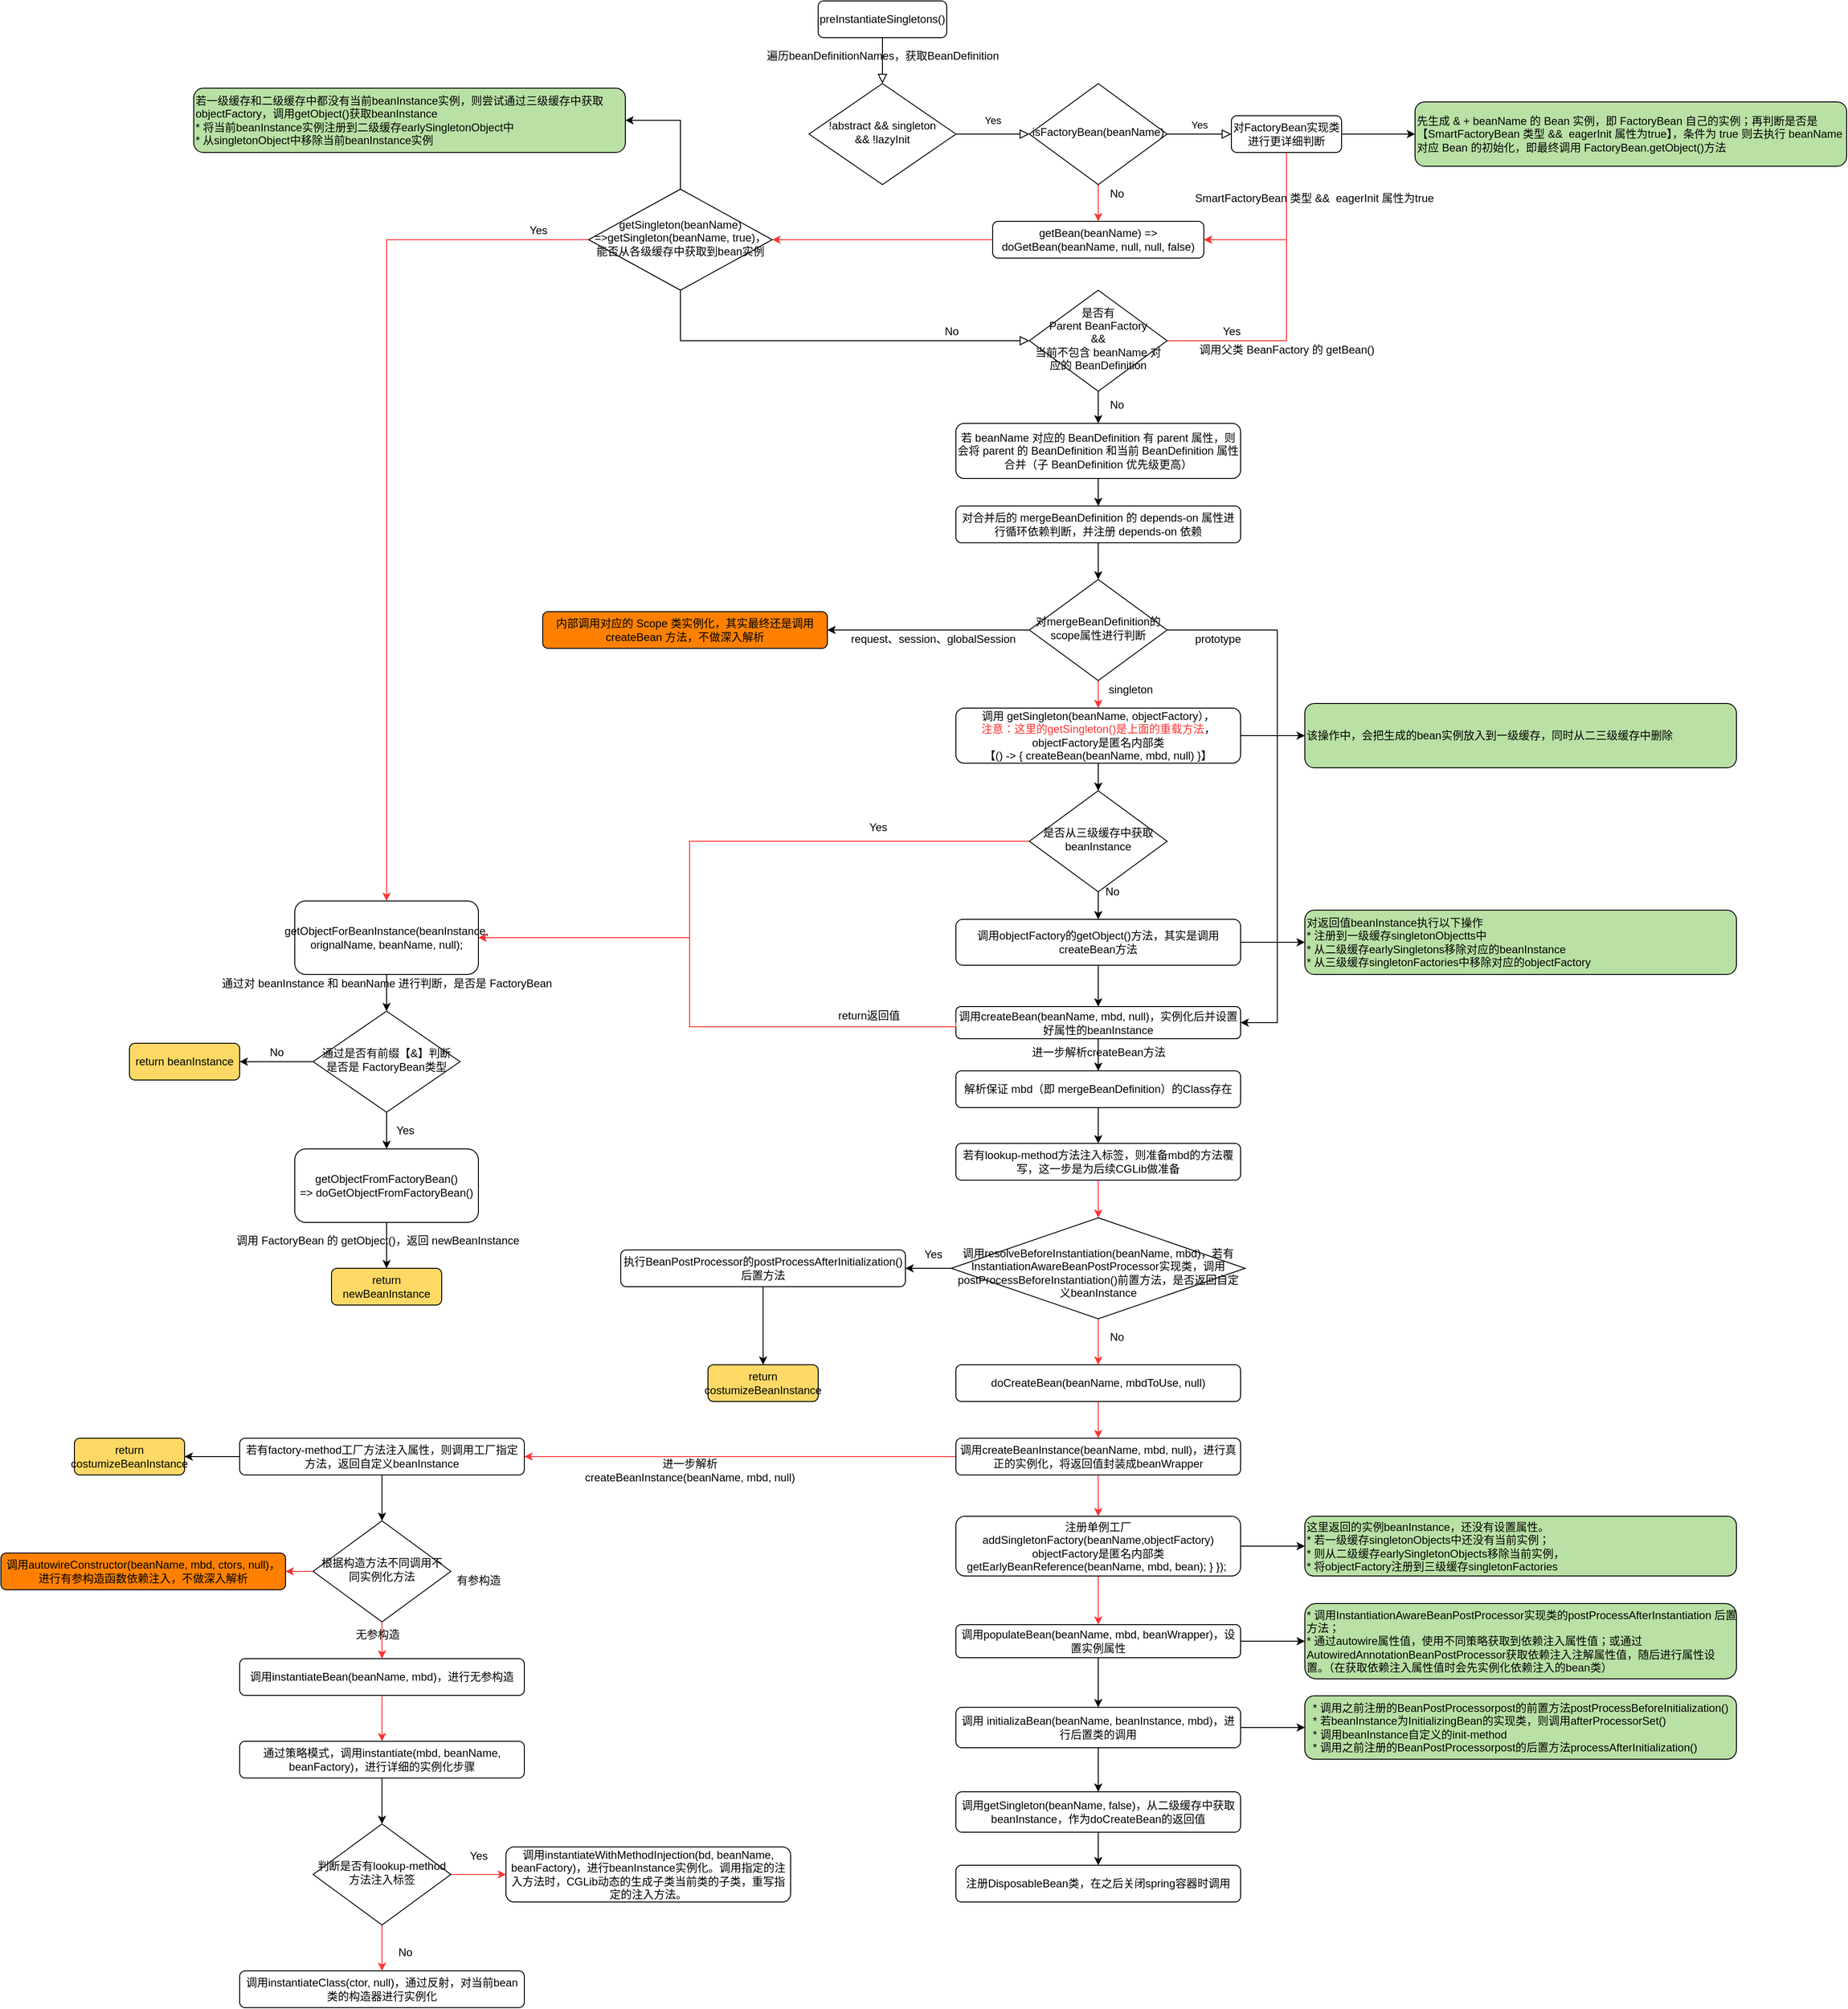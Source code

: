 <mxfile version="13.9.9" type="device"><diagram id="C5RBs43oDa-KdzZeNtuy" name="Page-1"><mxGraphModel dx="1865" dy="607" grid="1" gridSize="10" guides="1" tooltips="1" connect="1" arrows="1" fold="1" page="1" pageScale="1" pageWidth="827" pageHeight="1169" math="0" shadow="0"><root><mxCell id="WIyWlLk6GJQsqaUBKTNV-0"/><mxCell id="WIyWlLk6GJQsqaUBKTNV-1" parent="WIyWlLk6GJQsqaUBKTNV-0"/><mxCell id="WIyWlLk6GJQsqaUBKTNV-2" value="" style="rounded=0;html=1;jettySize=auto;orthogonalLoop=1;fontSize=11;endArrow=block;endFill=0;endSize=8;strokeWidth=1;shadow=0;labelBackgroundColor=none;edgeStyle=orthogonalEdgeStyle;" parent="WIyWlLk6GJQsqaUBKTNV-1" source="WIyWlLk6GJQsqaUBKTNV-3" target="WIyWlLk6GJQsqaUBKTNV-6" edge="1"><mxGeometry relative="1" as="geometry"/></mxCell><mxCell id="WIyWlLk6GJQsqaUBKTNV-3" value="preInstantiateSingletons()" style="rounded=1;whiteSpace=wrap;html=1;fontSize=12;glass=0;strokeWidth=1;shadow=0;" parent="WIyWlLk6GJQsqaUBKTNV-1" vertex="1"><mxGeometry x="140" width="140" height="40" as="geometry"/></mxCell><mxCell id="WIyWlLk6GJQsqaUBKTNV-4" value="Yes" style="rounded=0;html=1;jettySize=auto;orthogonalLoop=1;fontSize=11;endArrow=block;endFill=0;endSize=8;strokeWidth=1;shadow=0;labelBackgroundColor=none;edgeStyle=orthogonalEdgeStyle;" parent="WIyWlLk6GJQsqaUBKTNV-1" source="WIyWlLk6GJQsqaUBKTNV-6" target="WIyWlLk6GJQsqaUBKTNV-10" edge="1"><mxGeometry y="15" relative="1" as="geometry"><mxPoint as="offset"/></mxGeometry></mxCell><mxCell id="WIyWlLk6GJQsqaUBKTNV-6" value="!abstract &amp;amp;&amp;amp; singleton&lt;br&gt;&amp;amp;&amp;amp; !lazyInit" style="rhombus;whiteSpace=wrap;html=1;shadow=0;fontFamily=Helvetica;fontSize=12;align=center;strokeWidth=1;spacing=6;spacingTop=-4;" parent="WIyWlLk6GJQsqaUBKTNV-1" vertex="1"><mxGeometry x="130" y="90" width="160" height="110" as="geometry"/></mxCell><mxCell id="WIyWlLk6GJQsqaUBKTNV-9" value="Yes" style="edgeStyle=orthogonalEdgeStyle;rounded=0;html=1;jettySize=auto;orthogonalLoop=1;fontSize=11;endArrow=block;endFill=0;endSize=8;strokeWidth=1;shadow=0;labelBackgroundColor=none;" parent="WIyWlLk6GJQsqaUBKTNV-1" source="WIyWlLk6GJQsqaUBKTNV-10" target="WIyWlLk6GJQsqaUBKTNV-12" edge="1"><mxGeometry y="10" relative="1" as="geometry"><mxPoint as="offset"/></mxGeometry></mxCell><mxCell id="jfPiOfz92hrf_LwkTYiK-21" style="edgeStyle=orthogonalEdgeStyle;rounded=0;orthogonalLoop=1;jettySize=auto;html=1;entryX=0.5;entryY=0;entryDx=0;entryDy=0;strokeColor=#FF3333;" parent="WIyWlLk6GJQsqaUBKTNV-1" source="WIyWlLk6GJQsqaUBKTNV-10" target="WIyWlLk6GJQsqaUBKTNV-11" edge="1"><mxGeometry relative="1" as="geometry"/></mxCell><mxCell id="WIyWlLk6GJQsqaUBKTNV-10" value="isFactoryBean(beanName)" style="rhombus;whiteSpace=wrap;html=1;shadow=0;fontFamily=Helvetica;fontSize=12;align=center;strokeWidth=1;spacing=6;spacingTop=-4;" parent="WIyWlLk6GJQsqaUBKTNV-1" vertex="1"><mxGeometry x="370" y="90" width="150" height="110" as="geometry"/></mxCell><mxCell id="jfPiOfz92hrf_LwkTYiK-22" value="" style="edgeStyle=orthogonalEdgeStyle;rounded=0;orthogonalLoop=1;jettySize=auto;html=1;strokeColor=#FF3333;" parent="WIyWlLk6GJQsqaUBKTNV-1" source="WIyWlLk6GJQsqaUBKTNV-11" target="mFK9L2F3GnflxTeVyim2-13" edge="1"><mxGeometry relative="1" as="geometry"/></mxCell><mxCell id="WIyWlLk6GJQsqaUBKTNV-11" value="getBean(beanName) =&amp;gt; doGetBean(beanName, null, null, false)" style="rounded=1;whiteSpace=wrap;html=1;fontSize=12;glass=0;strokeWidth=1;shadow=0;" parent="WIyWlLk6GJQsqaUBKTNV-1" vertex="1"><mxGeometry x="330" y="240" width="230" height="40" as="geometry"/></mxCell><mxCell id="jfPiOfz92hrf_LwkTYiK-24" value="" style="edgeStyle=orthogonalEdgeStyle;rounded=0;orthogonalLoop=1;jettySize=auto;html=1;strokeColor=#FF3333;" parent="WIyWlLk6GJQsqaUBKTNV-1" source="WIyWlLk6GJQsqaUBKTNV-12" edge="1"><mxGeometry relative="1" as="geometry"><mxPoint x="560" y="260" as="targetPoint"/><Array as="points"><mxPoint x="650" y="260"/><mxPoint x="560" y="260"/></Array></mxGeometry></mxCell><mxCell id="VTXe9L59d1BTmqEDSqcV-1" style="edgeStyle=orthogonalEdgeStyle;rounded=0;orthogonalLoop=1;jettySize=auto;html=1;entryX=0;entryY=0.5;entryDx=0;entryDy=0;" edge="1" parent="WIyWlLk6GJQsqaUBKTNV-1" source="WIyWlLk6GJQsqaUBKTNV-12" target="VTXe9L59d1BTmqEDSqcV-0"><mxGeometry relative="1" as="geometry"/></mxCell><mxCell id="WIyWlLk6GJQsqaUBKTNV-12" value="对FactoryBean实现类&lt;br&gt;进行更详细判断" style="rounded=1;whiteSpace=wrap;html=1;fontSize=12;glass=0;strokeWidth=1;shadow=0;" parent="WIyWlLk6GJQsqaUBKTNV-1" vertex="1"><mxGeometry x="590" y="125" width="120" height="40" as="geometry"/></mxCell><mxCell id="mFK9L2F3GnflxTeVyim2-3" value="遍历beanDefinitionNames，获取BeanDefinition&lt;br&gt;" style="text;html=1;align=center;verticalAlign=middle;resizable=0;points=[];autosize=1;" parent="WIyWlLk6GJQsqaUBKTNV-1" vertex="1"><mxGeometry x="75" y="50" width="270" height="20" as="geometry"/></mxCell><mxCell id="mFK9L2F3GnflxTeVyim2-8" value="No" style="text;html=1;align=center;verticalAlign=middle;resizable=0;points=[];autosize=1;" parent="WIyWlLk6GJQsqaUBKTNV-1" vertex="1"><mxGeometry x="450" y="200" width="30" height="20" as="geometry"/></mxCell><mxCell id="jfPiOfz92hrf_LwkTYiK-27" value="" style="edgeStyle=orthogonalEdgeStyle;rounded=0;orthogonalLoop=1;jettySize=auto;html=1;strokeColor=#FF3333;entryX=0.5;entryY=0;entryDx=0;entryDy=0;exitX=0;exitY=0.5;exitDx=0;exitDy=0;" parent="WIyWlLk6GJQsqaUBKTNV-1" source="mFK9L2F3GnflxTeVyim2-13" target="mFK9L2F3GnflxTeVyim2-19" edge="1"><mxGeometry relative="1" as="geometry"><mxPoint x="-205" y="850" as="targetPoint"/><mxPoint x="-125" y="850" as="sourcePoint"/><Array as="points"><mxPoint x="-330" y="260"/><mxPoint x="-330" y="825"/></Array></mxGeometry></mxCell><mxCell id="2aXdCmtTUi6oKkI5sG7K-33" style="edgeStyle=orthogonalEdgeStyle;rounded=0;orthogonalLoop=1;jettySize=auto;html=1;strokeColor=#000000;entryX=1;entryY=0.5;entryDx=0;entryDy=0;exitX=0.5;exitY=0;exitDx=0;exitDy=0;" parent="WIyWlLk6GJQsqaUBKTNV-1" source="mFK9L2F3GnflxTeVyim2-13" target="2aXdCmtTUi6oKkI5sG7K-34" edge="1"><mxGeometry relative="1" as="geometry"><mxPoint x="15" y="150" as="targetPoint"/><Array as="points"><mxPoint x="-10" y="130"/></Array></mxGeometry></mxCell><mxCell id="mFK9L2F3GnflxTeVyim2-13" value="getSingleton(beanName) =&amp;gt;getSingleton(beanName, true)，能否从各级缓存中获取到bean实例" style="rhombus;whiteSpace=wrap;html=1;shadow=0;fontFamily=Helvetica;fontSize=12;align=center;strokeWidth=1;spacing=6;spacingTop=-4;" parent="WIyWlLk6GJQsqaUBKTNV-1" vertex="1"><mxGeometry x="-110" y="205" width="200" height="110" as="geometry"/></mxCell><mxCell id="dgbwEk3jdS3IplInjvGd-3" style="edgeStyle=orthogonalEdgeStyle;rounded=0;orthogonalLoop=1;jettySize=auto;html=1;" parent="WIyWlLk6GJQsqaUBKTNV-1" source="mFK9L2F3GnflxTeVyim2-18" target="mFK9L2F3GnflxTeVyim2-28" edge="1"><mxGeometry relative="1" as="geometry"/></mxCell><mxCell id="dgbwEk3jdS3IplInjvGd-7" style="edgeStyle=orthogonalEdgeStyle;rounded=0;orthogonalLoop=1;jettySize=auto;html=1;entryX=1;entryY=0.5;entryDx=0;entryDy=0;" parent="WIyWlLk6GJQsqaUBKTNV-1" source="mFK9L2F3GnflxTeVyim2-18" target="mFK9L2F3GnflxTeVyim2-23" edge="1"><mxGeometry relative="1" as="geometry"/></mxCell><mxCell id="mFK9L2F3GnflxTeVyim2-18" value="通过是否有前缀【&amp;amp;】判断是否是 FactoryBean类型" style="rhombus;whiteSpace=wrap;html=1;shadow=0;fontFamily=Helvetica;fontSize=12;align=center;strokeWidth=1;spacing=6;spacingTop=-4;" parent="WIyWlLk6GJQsqaUBKTNV-1" vertex="1"><mxGeometry x="-410" y="1100" width="160" height="110" as="geometry"/></mxCell><mxCell id="jfPiOfz92hrf_LwkTYiK-29" value="" style="edgeStyle=orthogonalEdgeStyle;rounded=0;orthogonalLoop=1;jettySize=auto;html=1;strokeColor=#000000;" parent="WIyWlLk6GJQsqaUBKTNV-1" source="mFK9L2F3GnflxTeVyim2-19" target="mFK9L2F3GnflxTeVyim2-18" edge="1"><mxGeometry relative="1" as="geometry"/></mxCell><mxCell id="mFK9L2F3GnflxTeVyim2-19" value="getObjectForBeanInstance(beanInstance, orignalName, beanName, null);" style="rounded=1;whiteSpace=wrap;html=1;fontSize=12;glass=0;strokeWidth=1;shadow=0;" parent="WIyWlLk6GJQsqaUBKTNV-1" vertex="1"><mxGeometry x="-430" y="980" width="200" height="80" as="geometry"/></mxCell><mxCell id="mFK9L2F3GnflxTeVyim2-23" value="return beanInstance&lt;br&gt;" style="rounded=1;whiteSpace=wrap;html=1;fontSize=12;glass=0;strokeWidth=1;shadow=0;fillColor=#FFD966;" parent="WIyWlLk6GJQsqaUBKTNV-1" vertex="1"><mxGeometry x="-610" y="1135" width="120" height="40" as="geometry"/></mxCell><mxCell id="mFK9L2F3GnflxTeVyim2-25" value="No&lt;br&gt;" style="text;html=1;align=center;verticalAlign=middle;resizable=0;points=[];autosize=1;" parent="WIyWlLk6GJQsqaUBKTNV-1" vertex="1"><mxGeometry x="-465" y="1135" width="30" height="20" as="geometry"/></mxCell><mxCell id="mFK9L2F3GnflxTeVyim2-27" value="Yes&lt;br&gt;" style="text;html=1;align=center;verticalAlign=middle;resizable=0;points=[];autosize=1;" parent="WIyWlLk6GJQsqaUBKTNV-1" vertex="1"><mxGeometry x="-325" y="1220" width="30" height="20" as="geometry"/></mxCell><mxCell id="dgbwEk3jdS3IplInjvGd-5" style="edgeStyle=orthogonalEdgeStyle;rounded=0;orthogonalLoop=1;jettySize=auto;html=1;entryX=0.5;entryY=0;entryDx=0;entryDy=0;" parent="WIyWlLk6GJQsqaUBKTNV-1" source="mFK9L2F3GnflxTeVyim2-28" target="mFK9L2F3GnflxTeVyim2-30" edge="1"><mxGeometry relative="1" as="geometry"/></mxCell><mxCell id="mFK9L2F3GnflxTeVyim2-28" value="getObjectFromFactoryBean() =&amp;gt;&amp;nbsp;doGetObjectFromFactoryBean()" style="rounded=1;whiteSpace=wrap;html=1;fontSize=12;glass=0;strokeWidth=1;shadow=0;" parent="WIyWlLk6GJQsqaUBKTNV-1" vertex="1"><mxGeometry x="-430" y="1250" width="200" height="80" as="geometry"/></mxCell><mxCell id="mFK9L2F3GnflxTeVyim2-32" value="调用 FactoryBean 的 getObject()，返回 newBeanInstance" style="text;html=1;align=center;verticalAlign=middle;resizable=0;points=[];autosize=1;" parent="WIyWlLk6GJQsqaUBKTNV-1" vertex="1"><mxGeometry x="-500" y="1340" width="320" height="20" as="geometry"/></mxCell><mxCell id="mFK9L2F3GnflxTeVyim2-39" value="" style="rounded=0;html=1;jettySize=auto;orthogonalLoop=1;fontSize=11;endArrow=block;endFill=0;endSize=8;strokeWidth=1;shadow=0;labelBackgroundColor=none;edgeStyle=orthogonalEdgeStyle;exitX=0.5;exitY=1;exitDx=0;exitDy=0;entryX=0;entryY=0.5;entryDx=0;entryDy=0;" parent="WIyWlLk6GJQsqaUBKTNV-1" source="mFK9L2F3GnflxTeVyim2-13" target="mFK9L2F3GnflxTeVyim2-41" edge="1"><mxGeometry x="0.059" y="20" relative="1" as="geometry"><mxPoint as="offset"/><mxPoint x="395" y="270" as="sourcePoint"/><mxPoint x="210" y="360" as="targetPoint"/></mxGeometry></mxCell><mxCell id="mFK9L2F3GnflxTeVyim2-40" value="No&lt;br&gt;" style="text;html=1;align=center;verticalAlign=middle;resizable=0;points=[];autosize=1;" parent="WIyWlLk6GJQsqaUBKTNV-1" vertex="1"><mxGeometry x="270" y="350" width="30" height="20" as="geometry"/></mxCell><mxCell id="jfPiOfz92hrf_LwkTYiK-25" value="" style="edgeStyle=orthogonalEdgeStyle;rounded=0;orthogonalLoop=1;jettySize=auto;html=1;strokeColor=#FF3333;" parent="WIyWlLk6GJQsqaUBKTNV-1" source="mFK9L2F3GnflxTeVyim2-41" edge="1"><mxGeometry relative="1" as="geometry"><mxPoint x="560" y="260" as="targetPoint"/><Array as="points"><mxPoint x="650" y="370"/><mxPoint x="650" y="260"/></Array></mxGeometry></mxCell><mxCell id="dgbwEk3jdS3IplInjvGd-9" value="" style="edgeStyle=orthogonalEdgeStyle;rounded=0;orthogonalLoop=1;jettySize=auto;html=1;" parent="WIyWlLk6GJQsqaUBKTNV-1" source="mFK9L2F3GnflxTeVyim2-41" target="mFK9L2F3GnflxTeVyim2-52" edge="1"><mxGeometry relative="1" as="geometry"/></mxCell><mxCell id="mFK9L2F3GnflxTeVyim2-41" value="是否有 &lt;br&gt;Parent BeanFactory&lt;br&gt;&amp;amp;&amp;amp;&lt;br&gt;当前不包含 beanName 对应的 BeanDefinition" style="rhombus;whiteSpace=wrap;html=1;shadow=0;fontFamily=Helvetica;fontSize=12;align=center;strokeWidth=1;spacing=6;spacingTop=-4;" parent="WIyWlLk6GJQsqaUBKTNV-1" vertex="1"><mxGeometry x="370" y="315" width="150" height="110" as="geometry"/></mxCell><mxCell id="mFK9L2F3GnflxTeVyim2-43" value="Yes" style="text;html=1;align=center;verticalAlign=middle;resizable=0;points=[];autosize=1;" parent="WIyWlLk6GJQsqaUBKTNV-1" vertex="1"><mxGeometry x="575" y="350" width="30" height="20" as="geometry"/></mxCell><mxCell id="mFK9L2F3GnflxTeVyim2-44" value="通过对 beanInstance 和 beanName 进行判断，是否是 FactoryBean" style="text;html=1;align=center;verticalAlign=middle;resizable=0;points=[];autosize=1;" parent="WIyWlLk6GJQsqaUBKTNV-1" vertex="1"><mxGeometry x="-515" y="1060" width="370" height="20" as="geometry"/></mxCell><mxCell id="mFK9L2F3GnflxTeVyim2-45" value="调用父类 BeanFactory 的 getBean()" style="text;html=1;align=center;verticalAlign=middle;resizable=0;points=[];autosize=1;" parent="WIyWlLk6GJQsqaUBKTNV-1" vertex="1"><mxGeometry x="545" y="370" width="210" height="20" as="geometry"/></mxCell><mxCell id="mFK9L2F3GnflxTeVyim2-47" value="No" style="text;html=1;align=center;verticalAlign=middle;resizable=0;points=[];autosize=1;" parent="WIyWlLk6GJQsqaUBKTNV-1" vertex="1"><mxGeometry x="450" y="430" width="30" height="20" as="geometry"/></mxCell><mxCell id="jfPiOfz92hrf_LwkTYiK-1" value="" style="edgeStyle=orthogonalEdgeStyle;rounded=0;orthogonalLoop=1;jettySize=auto;html=1;" parent="WIyWlLk6GJQsqaUBKTNV-1" source="mFK9L2F3GnflxTeVyim2-48" target="mFK9L2F3GnflxTeVyim2-50" edge="1"><mxGeometry relative="1" as="geometry"/></mxCell><mxCell id="mFK9L2F3GnflxTeVyim2-48" value="对合并后的 mergeBeanDefinition 的 depends-on 属性进行循环依赖判断，并注册 depends-on 依赖" style="rounded=1;whiteSpace=wrap;html=1;fontSize=12;glass=0;strokeWidth=1;shadow=0;" parent="WIyWlLk6GJQsqaUBKTNV-1" vertex="1"><mxGeometry x="290" y="550" width="310" height="40" as="geometry"/></mxCell><mxCell id="jfPiOfz92hrf_LwkTYiK-2" value="" style="edgeStyle=orthogonalEdgeStyle;rounded=0;orthogonalLoop=1;jettySize=auto;html=1;strokeColor=#FF3333;entryX=0.5;entryY=0;entryDx=0;entryDy=0;" parent="WIyWlLk6GJQsqaUBKTNV-1" source="mFK9L2F3GnflxTeVyim2-50" target="2aXdCmtTUi6oKkI5sG7K-18" edge="1"><mxGeometry relative="1" as="geometry"><mxPoint x="445" y="800" as="targetPoint"/></mxGeometry></mxCell><mxCell id="jfPiOfz92hrf_LwkTYiK-3" value="" style="edgeStyle=orthogonalEdgeStyle;rounded=0;orthogonalLoop=1;jettySize=auto;html=1;" parent="WIyWlLk6GJQsqaUBKTNV-1" source="mFK9L2F3GnflxTeVyim2-50" target="dgbwEk3jdS3IplInjvGd-93" edge="1"><mxGeometry relative="1" as="geometry"><mxPoint x="135" y="685" as="targetPoint"/></mxGeometry></mxCell><mxCell id="jfPiOfz92hrf_LwkTYiK-16" value="" style="edgeStyle=orthogonalEdgeStyle;rounded=0;orthogonalLoop=1;jettySize=auto;html=1;entryX=1;entryY=0.5;entryDx=0;entryDy=0;" parent="WIyWlLk6GJQsqaUBKTNV-1" source="mFK9L2F3GnflxTeVyim2-50" target="mFK9L2F3GnflxTeVyim2-68" edge="1"><mxGeometry relative="1" as="geometry"><mxPoint x="650" y="1010" as="targetPoint"/><Array as="points"><mxPoint x="640" y="685"/><mxPoint x="640" y="1113"/></Array></mxGeometry></mxCell><mxCell id="mFK9L2F3GnflxTeVyim2-50" value="对mergeBeanDefinition的scope属性进行判断" style="rhombus;whiteSpace=wrap;html=1;shadow=0;fontFamily=Helvetica;fontSize=12;align=center;strokeWidth=1;spacing=6;spacingTop=-4;" parent="WIyWlLk6GJQsqaUBKTNV-1" vertex="1"><mxGeometry x="370" y="630" width="150" height="110" as="geometry"/></mxCell><mxCell id="dgbwEk3jdS3IplInjvGd-8" value="" style="edgeStyle=orthogonalEdgeStyle;rounded=0;orthogonalLoop=1;jettySize=auto;html=1;" parent="WIyWlLk6GJQsqaUBKTNV-1" source="mFK9L2F3GnflxTeVyim2-52" target="mFK9L2F3GnflxTeVyim2-48" edge="1"><mxGeometry relative="1" as="geometry"/></mxCell><mxCell id="mFK9L2F3GnflxTeVyim2-52" value="若 beanName 对应的 BeanDefinition 有 parent 属性，则会将 parent 的 BeanDefinition 和当前 BeanDefinition 属性合并（子 BeanDefinition 优先级更高）" style="rounded=1;whiteSpace=wrap;html=1;fontSize=12;glass=0;strokeWidth=1;shadow=0;" parent="WIyWlLk6GJQsqaUBKTNV-1" vertex="1"><mxGeometry x="290" y="460" width="310" height="60" as="geometry"/></mxCell><mxCell id="mFK9L2F3GnflxTeVyim2-58" value="request、session、globalSession" style="text;html=1;align=center;verticalAlign=middle;resizable=0;points=[];autosize=1;" parent="WIyWlLk6GJQsqaUBKTNV-1" vertex="1"><mxGeometry x="170" y="685" width="190" height="20" as="geometry"/></mxCell><mxCell id="mFK9L2F3GnflxTeVyim2-64" value="singleton" style="text;html=1;align=center;verticalAlign=middle;resizable=0;points=[];autosize=1;" parent="WIyWlLk6GJQsqaUBKTNV-1" vertex="1"><mxGeometry x="450" y="740" width="60" height="20" as="geometry"/></mxCell><mxCell id="jfPiOfz92hrf_LwkTYiK-19" value="" style="edgeStyle=orthogonalEdgeStyle;rounded=0;orthogonalLoop=1;jettySize=auto;html=1;strokeColor=#000000;" parent="WIyWlLk6GJQsqaUBKTNV-1" source="mFK9L2F3GnflxTeVyim2-68" target="jfPiOfz92hrf_LwkTYiK-18" edge="1"><mxGeometry relative="1" as="geometry"/></mxCell><mxCell id="mFK9L2F3GnflxTeVyim2-68" value="调用createBean(beanName, mbd, null)，实例化后并设置好属性的beanInstance" style="rounded=1;whiteSpace=wrap;html=1;fontSize=12;glass=0;strokeWidth=1;shadow=0;" parent="WIyWlLk6GJQsqaUBKTNV-1" vertex="1"><mxGeometry x="290" y="1095" width="310" height="35" as="geometry"/></mxCell><mxCell id="jfPiOfz92hrf_LwkTYiK-14" value="Yes&lt;br&gt;" style="text;html=1;align=center;verticalAlign=middle;resizable=0;points=[];autosize=1;" parent="WIyWlLk6GJQsqaUBKTNV-1" vertex="1"><mxGeometry x="190" y="890" width="30" height="20" as="geometry"/></mxCell><mxCell id="jfPiOfz92hrf_LwkTYiK-17" value="prototype" style="text;html=1;align=center;verticalAlign=middle;resizable=0;points=[];autosize=1;" parent="WIyWlLk6GJQsqaUBKTNV-1" vertex="1"><mxGeometry x="540" y="685" width="70" height="20" as="geometry"/></mxCell><mxCell id="dgbwEk3jdS3IplInjvGd-13" value="" style="edgeStyle=orthogonalEdgeStyle;rounded=0;orthogonalLoop=1;jettySize=auto;html=1;strokeColor=#000000;entryX=0.5;entryY=0;entryDx=0;entryDy=0;" parent="WIyWlLk6GJQsqaUBKTNV-1" source="jfPiOfz92hrf_LwkTYiK-18" target="dgbwEk3jdS3IplInjvGd-14" edge="1"><mxGeometry relative="1" as="geometry"><mxPoint x="445.0" y="1275" as="targetPoint"/></mxGeometry></mxCell><mxCell id="jfPiOfz92hrf_LwkTYiK-18" value="解析保证 mbd（即 mergeBeanDefinition）的Class存在" style="rounded=1;whiteSpace=wrap;html=1;fontSize=12;glass=0;strokeWidth=1;shadow=0;" parent="WIyWlLk6GJQsqaUBKTNV-1" vertex="1"><mxGeometry x="290" y="1165" width="310" height="40" as="geometry"/></mxCell><mxCell id="jfPiOfz92hrf_LwkTYiK-28" value="Yes" style="text;html=1;align=center;verticalAlign=middle;resizable=0;points=[];autosize=1;" parent="WIyWlLk6GJQsqaUBKTNV-1" vertex="1"><mxGeometry x="-180" y="240" width="30" height="20" as="geometry"/></mxCell><mxCell id="dgbwEk3jdS3IplInjvGd-18" value="" style="edgeStyle=orthogonalEdgeStyle;rounded=0;orthogonalLoop=1;jettySize=auto;html=1;strokeColor=#FF3333;" parent="WIyWlLk6GJQsqaUBKTNV-1" source="dgbwEk3jdS3IplInjvGd-14" target="dgbwEk3jdS3IplInjvGd-17" edge="1"><mxGeometry relative="1" as="geometry"/></mxCell><mxCell id="dgbwEk3jdS3IplInjvGd-14" value="若有lookup-method方法注入标签，则准备mbd的方法覆写，这一步是为后续CGLib做准备" style="rounded=1;whiteSpace=wrap;html=1;fontSize=12;glass=0;strokeWidth=1;shadow=0;" parent="WIyWlLk6GJQsqaUBKTNV-1" vertex="1"><mxGeometry x="290" y="1244" width="310" height="40" as="geometry"/></mxCell><mxCell id="dgbwEk3jdS3IplInjvGd-25" value="" style="edgeStyle=orthogonalEdgeStyle;rounded=0;orthogonalLoop=1;jettySize=auto;html=1;strokeColor=#FF3333;entryX=0.5;entryY=0;entryDx=0;entryDy=0;" parent="WIyWlLk6GJQsqaUBKTNV-1" source="dgbwEk3jdS3IplInjvGd-17" target="dgbwEk3jdS3IplInjvGd-26" edge="1"><mxGeometry relative="1" as="geometry"><mxPoint x="445" y="1555" as="targetPoint"/><Array as="points"/></mxGeometry></mxCell><mxCell id="dgbwEk3jdS3IplInjvGd-30" value="" style="edgeStyle=orthogonalEdgeStyle;rounded=0;orthogonalLoop=1;jettySize=auto;html=1;strokeColor=#000000;entryX=1;entryY=0.5;entryDx=0;entryDy=0;" parent="WIyWlLk6GJQsqaUBKTNV-1" source="dgbwEk3jdS3IplInjvGd-17" target="dgbwEk3jdS3IplInjvGd-31" edge="1"><mxGeometry relative="1" as="geometry"><mxPoint x="-160" y="1155" as="targetPoint"/></mxGeometry></mxCell><mxCell id="dgbwEk3jdS3IplInjvGd-17" value="&lt;br&gt;调用resolveBeforeInstantiation(beanName, mbd)，若有InstantiationAwareBeanPostProcessor实现类，调用postProcessBeforeInstantiation()前置方法，是否返回自定义beanInstance" style="rhombus;whiteSpace=wrap;html=1;shadow=0;fontFamily=Helvetica;fontSize=12;align=center;strokeWidth=1;spacing=6;spacingTop=-4;" parent="WIyWlLk6GJQsqaUBKTNV-1" vertex="1"><mxGeometry x="285" y="1325" width="320" height="110" as="geometry"/></mxCell><mxCell id="mFK9L2F3GnflxTeVyim2-30" value="return newBeanInstance" style="rounded=1;whiteSpace=wrap;html=1;fontSize=12;glass=0;strokeWidth=1;shadow=0;fillColor=#FFD966;" parent="WIyWlLk6GJQsqaUBKTNV-1" vertex="1"><mxGeometry x="-390" y="1380" width="120" height="40" as="geometry"/></mxCell><mxCell id="dgbwEk3jdS3IplInjvGd-22" value="return costumizeBeanInstance" style="rounded=1;whiteSpace=wrap;html=1;fontSize=12;glass=0;strokeWidth=1;shadow=0;fillColor=#FFD966;" parent="WIyWlLk6GJQsqaUBKTNV-1" vertex="1"><mxGeometry x="20" y="1485" width="120" height="40" as="geometry"/></mxCell><mxCell id="dgbwEk3jdS3IplInjvGd-23" value="Yes" style="text;html=1;align=center;verticalAlign=middle;resizable=0;points=[];autosize=1;" parent="WIyWlLk6GJQsqaUBKTNV-1" vertex="1"><mxGeometry x="250" y="1355" width="30" height="20" as="geometry"/></mxCell><mxCell id="dgbwEk3jdS3IplInjvGd-34" value="" style="edgeStyle=orthogonalEdgeStyle;rounded=0;orthogonalLoop=1;jettySize=auto;html=1;strokeColor=#FF3333;" parent="WIyWlLk6GJQsqaUBKTNV-1" source="dgbwEk3jdS3IplInjvGd-26" target="dgbwEk3jdS3IplInjvGd-33" edge="1"><mxGeometry relative="1" as="geometry"/></mxCell><mxCell id="dgbwEk3jdS3IplInjvGd-36" value="" style="edgeStyle=orthogonalEdgeStyle;rounded=0;orthogonalLoop=1;jettySize=auto;html=1;strokeColor=#FF3333;entryX=1;entryY=0.5;entryDx=0;entryDy=0;exitX=0;exitY=0.5;exitDx=0;exitDy=0;" parent="WIyWlLk6GJQsqaUBKTNV-1" source="mFK9L2F3GnflxTeVyim2-68" target="mFK9L2F3GnflxTeVyim2-19" edge="1"><mxGeometry relative="1" as="geometry"><mxPoint x="280" y="1435" as="sourcePoint"/><mxPoint x="65.059" y="1625" as="targetPoint"/><Array as="points"><mxPoint y="1117"/><mxPoint y="1020"/></Array></mxGeometry></mxCell><mxCell id="dgbwEk3jdS3IplInjvGd-26" value="doCreateBean(beanName, mbdToUse, null)" style="rounded=1;whiteSpace=wrap;html=1;fontSize=12;glass=0;strokeWidth=1;shadow=0;" parent="WIyWlLk6GJQsqaUBKTNV-1" vertex="1"><mxGeometry x="290" y="1485" width="310" height="40" as="geometry"/></mxCell><mxCell id="dgbwEk3jdS3IplInjvGd-27" value="No" style="text;html=1;align=center;verticalAlign=middle;resizable=0;points=[];autosize=1;" parent="WIyWlLk6GJQsqaUBKTNV-1" vertex="1"><mxGeometry x="450" y="1445" width="30" height="20" as="geometry"/></mxCell><mxCell id="dgbwEk3jdS3IplInjvGd-32" value="" style="edgeStyle=orthogonalEdgeStyle;rounded=0;orthogonalLoop=1;jettySize=auto;html=1;strokeColor=#000000;" parent="WIyWlLk6GJQsqaUBKTNV-1" source="dgbwEk3jdS3IplInjvGd-31" target="dgbwEk3jdS3IplInjvGd-22" edge="1"><mxGeometry relative="1" as="geometry"/></mxCell><mxCell id="dgbwEk3jdS3IplInjvGd-31" value="执行BeanPostProcessor的postProcessAfterInitialization()后置方法" style="rounded=1;whiteSpace=wrap;html=1;fontSize=12;glass=0;strokeWidth=1;shadow=0;" parent="WIyWlLk6GJQsqaUBKTNV-1" vertex="1"><mxGeometry x="-75" y="1360" width="310" height="40" as="geometry"/></mxCell><mxCell id="dgbwEk3jdS3IplInjvGd-43" value="" style="edgeStyle=orthogonalEdgeStyle;rounded=0;orthogonalLoop=1;jettySize=auto;html=1;strokeColor=#FF3333;" parent="WIyWlLk6GJQsqaUBKTNV-1" source="dgbwEk3jdS3IplInjvGd-33" target="dgbwEk3jdS3IplInjvGd-42" edge="1"><mxGeometry relative="1" as="geometry"/></mxCell><mxCell id="dgbwEk3jdS3IplInjvGd-79" value="" style="edgeStyle=orthogonalEdgeStyle;rounded=0;orthogonalLoop=1;jettySize=auto;html=1;strokeColor=#FF3333;fillColor=#000000;" parent="WIyWlLk6GJQsqaUBKTNV-1" source="dgbwEk3jdS3IplInjvGd-33" target="dgbwEk3jdS3IplInjvGd-78" edge="1"><mxGeometry relative="1" as="geometry"/></mxCell><mxCell id="dgbwEk3jdS3IplInjvGd-33" value="调用createBeanInstance(beanName, mbd, null)，进行真正的实例化，将返回值封装成beanWrapper" style="rounded=1;whiteSpace=wrap;html=1;fontSize=12;glass=0;strokeWidth=1;shadow=0;" parent="WIyWlLk6GJQsqaUBKTNV-1" vertex="1"><mxGeometry x="290" y="1565" width="310" height="40" as="geometry"/></mxCell><mxCell id="dgbwEk3jdS3IplInjvGd-37" value="进一步解析createBean方法" style="text;html=1;align=center;verticalAlign=middle;resizable=0;points=[];autosize=1;" parent="WIyWlLk6GJQsqaUBKTNV-1" vertex="1"><mxGeometry x="365" y="1135" width="160" height="20" as="geometry"/></mxCell><mxCell id="dgbwEk3jdS3IplInjvGd-38" value="return返回值" style="text;html=1;align=center;verticalAlign=middle;resizable=0;points=[];autosize=1;" parent="WIyWlLk6GJQsqaUBKTNV-1" vertex="1"><mxGeometry x="155" y="1095" width="80" height="20" as="geometry"/></mxCell><mxCell id="dgbwEk3jdS3IplInjvGd-45" value="" style="edgeStyle=orthogonalEdgeStyle;rounded=0;orthogonalLoop=1;jettySize=auto;html=1;strokeColor=#000000;entryX=1;entryY=0.5;entryDx=0;entryDy=0;" parent="WIyWlLk6GJQsqaUBKTNV-1" source="dgbwEk3jdS3IplInjvGd-42" target="dgbwEk3jdS3IplInjvGd-46" edge="1"><mxGeometry relative="1" as="geometry"><mxPoint x="-570" y="1585" as="targetPoint"/></mxGeometry></mxCell><mxCell id="dgbwEk3jdS3IplInjvGd-48" value="" style="edgeStyle=orthogonalEdgeStyle;rounded=0;orthogonalLoop=1;jettySize=auto;html=1;strokeColor=#000000;entryX=0.5;entryY=0;entryDx=0;entryDy=0;" parent="WIyWlLk6GJQsqaUBKTNV-1" source="dgbwEk3jdS3IplInjvGd-42" target="dgbwEk3jdS3IplInjvGd-49" edge="1"><mxGeometry relative="1" as="geometry"><mxPoint x="-335.0" y="1685" as="targetPoint"/></mxGeometry></mxCell><mxCell id="dgbwEk3jdS3IplInjvGd-42" value="若有factory-method工厂方法注入属性，则调用工厂指定方法，返回自定义beanInstance" style="rounded=1;whiteSpace=wrap;html=1;fontSize=12;glass=0;strokeWidth=1;shadow=0;" parent="WIyWlLk6GJQsqaUBKTNV-1" vertex="1"><mxGeometry x="-490" y="1565" width="310" height="40" as="geometry"/></mxCell><mxCell id="dgbwEk3jdS3IplInjvGd-46" value="return costumizeBeanInstance" style="rounded=1;whiteSpace=wrap;html=1;fontSize=12;glass=0;strokeWidth=1;shadow=0;fillColor=#FFD966;" parent="WIyWlLk6GJQsqaUBKTNV-1" vertex="1"><mxGeometry x="-670" y="1565" width="120" height="40" as="geometry"/></mxCell><mxCell id="dgbwEk3jdS3IplInjvGd-51" value="" style="edgeStyle=orthogonalEdgeStyle;rounded=0;orthogonalLoop=1;jettySize=auto;html=1;strokeColor=#FF3333;entryX=1;entryY=0.5;entryDx=0;entryDy=0;" parent="WIyWlLk6GJQsqaUBKTNV-1" source="dgbwEk3jdS3IplInjvGd-49" target="dgbwEk3jdS3IplInjvGd-52" edge="1"><mxGeometry relative="1" as="geometry"><mxPoint x="-437" y="1710" as="targetPoint"/></mxGeometry></mxCell><mxCell id="dgbwEk3jdS3IplInjvGd-55" value="" style="edgeStyle=orthogonalEdgeStyle;rounded=0;orthogonalLoop=1;jettySize=auto;html=1;strokeColor=#FF3333;" parent="WIyWlLk6GJQsqaUBKTNV-1" source="dgbwEk3jdS3IplInjvGd-49" target="dgbwEk3jdS3IplInjvGd-56" edge="1"><mxGeometry relative="1" as="geometry"><mxPoint x="-335.0" y="1870" as="targetPoint"/></mxGeometry></mxCell><mxCell id="dgbwEk3jdS3IplInjvGd-49" value="根据构造方法不同调用不同实例化方法" style="rhombus;whiteSpace=wrap;html=1;shadow=0;fontFamily=Helvetica;fontSize=12;align=center;strokeWidth=1;spacing=6;spacingTop=-4;" parent="WIyWlLk6GJQsqaUBKTNV-1" vertex="1"><mxGeometry x="-410" y="1655" width="150" height="110" as="geometry"/></mxCell><mxCell id="dgbwEk3jdS3IplInjvGd-52" value="调用autowireConstructor(beanName, mbd, ctors, null)，进行有参构造函数依赖注入，不做深入解析" style="rounded=1;whiteSpace=wrap;html=1;fontSize=12;glass=0;strokeWidth=1;shadow=0;fillColor=#FF8000;" parent="WIyWlLk6GJQsqaUBKTNV-1" vertex="1"><mxGeometry x="-750" y="1690" width="310" height="40" as="geometry"/></mxCell><mxCell id="dgbwEk3jdS3IplInjvGd-53" value="有参构造" style="text;html=1;align=center;verticalAlign=middle;resizable=0;points=[];autosize=1;" parent="WIyWlLk6GJQsqaUBKTNV-1" vertex="1"><mxGeometry x="-260" y="1710" width="60" height="20" as="geometry"/></mxCell><mxCell id="dgbwEk3jdS3IplInjvGd-60" value="" style="edgeStyle=orthogonalEdgeStyle;rounded=0;orthogonalLoop=1;jettySize=auto;html=1;strokeColor=#FF3333;" parent="WIyWlLk6GJQsqaUBKTNV-1" source="dgbwEk3jdS3IplInjvGd-56" target="dgbwEk3jdS3IplInjvGd-59" edge="1"><mxGeometry relative="1" as="geometry"/></mxCell><mxCell id="dgbwEk3jdS3IplInjvGd-56" value="调用instantiateBean(beanName, mbd)，进行无参构造" style="rounded=1;whiteSpace=wrap;html=1;fontSize=12;glass=0;strokeWidth=1;shadow=0;" parent="WIyWlLk6GJQsqaUBKTNV-1" vertex="1"><mxGeometry x="-490" y="1805" width="310" height="40" as="geometry"/></mxCell><mxCell id="dgbwEk3jdS3IplInjvGd-57" value="无参构造" style="text;html=1;align=center;verticalAlign=middle;resizable=0;points=[];autosize=1;" parent="WIyWlLk6GJQsqaUBKTNV-1" vertex="1"><mxGeometry x="-370" y="1769" width="60" height="20" as="geometry"/></mxCell><mxCell id="dgbwEk3jdS3IplInjvGd-64" value="" style="edgeStyle=orthogonalEdgeStyle;rounded=0;orthogonalLoop=1;jettySize=auto;html=1;strokeColor=#000000;entryX=0.5;entryY=0;entryDx=0;entryDy=0;fillColor=#000000;" parent="WIyWlLk6GJQsqaUBKTNV-1" source="dgbwEk3jdS3IplInjvGd-59" target="dgbwEk3jdS3IplInjvGd-65" edge="1"><mxGeometry relative="1" as="geometry"><mxPoint x="-335.0" y="2015" as="targetPoint"/></mxGeometry></mxCell><mxCell id="dgbwEk3jdS3IplInjvGd-59" value="通过策略模式，调用instantiate(mbd, beanName, beanFactory)，进行详细的实例化步骤" style="rounded=1;whiteSpace=wrap;html=1;fontSize=12;glass=0;strokeWidth=1;shadow=0;" parent="WIyWlLk6GJQsqaUBKTNV-1" vertex="1"><mxGeometry x="-490" y="1895" width="310" height="40" as="geometry"/></mxCell><mxCell id="dgbwEk3jdS3IplInjvGd-67" value="" style="edgeStyle=orthogonalEdgeStyle;rounded=0;orthogonalLoop=1;jettySize=auto;html=1;strokeColor=#FF3333;" parent="WIyWlLk6GJQsqaUBKTNV-1" source="dgbwEk3jdS3IplInjvGd-65" target="dgbwEk3jdS3IplInjvGd-70" edge="1"><mxGeometry relative="1" as="geometry"><mxPoint x="-490" y="2040" as="targetPoint"/></mxGeometry></mxCell><mxCell id="dgbwEk3jdS3IplInjvGd-72" value="" style="edgeStyle=orthogonalEdgeStyle;rounded=0;orthogonalLoop=1;jettySize=auto;html=1;strokeColor=#FF3333;fillColor=#000000;entryX=0.5;entryY=0;entryDx=0;entryDy=0;" parent="WIyWlLk6GJQsqaUBKTNV-1" source="dgbwEk3jdS3IplInjvGd-65" target="dgbwEk3jdS3IplInjvGd-75" edge="1"><mxGeometry relative="1" as="geometry"><mxPoint x="-335.0" y="2175" as="targetPoint"/></mxGeometry></mxCell><mxCell id="dgbwEk3jdS3IplInjvGd-65" value="判断是否有lookup-method方法注入标签" style="rhombus;whiteSpace=wrap;html=1;shadow=0;fontFamily=Helvetica;fontSize=12;align=center;strokeWidth=1;spacing=6;spacingTop=-4;" parent="WIyWlLk6GJQsqaUBKTNV-1" vertex="1"><mxGeometry x="-410" y="1985" width="150" height="110" as="geometry"/></mxCell><mxCell id="dgbwEk3jdS3IplInjvGd-68" value="Yes" style="text;html=1;align=center;verticalAlign=middle;resizable=0;points=[];autosize=1;" parent="WIyWlLk6GJQsqaUBKTNV-1" vertex="1"><mxGeometry x="-245" y="2010" width="30" height="20" as="geometry"/></mxCell><mxCell id="dgbwEk3jdS3IplInjvGd-70" value="调用instantiateWithMethodInjection(bd, beanName, beanFactory)，进行beanInstance实例化。调用指定的注入方法时，CGLib动态的生成子类当前类的子类，重写指定的注入方法。" style="rounded=1;whiteSpace=wrap;html=1;fontSize=12;glass=0;strokeWidth=1;shadow=0;" parent="WIyWlLk6GJQsqaUBKTNV-1" vertex="1"><mxGeometry x="-200" y="2010" width="310" height="60" as="geometry"/></mxCell><mxCell id="dgbwEk3jdS3IplInjvGd-73" value="No&lt;br&gt;" style="text;html=1;align=center;verticalAlign=middle;resizable=0;points=[];autosize=1;" parent="WIyWlLk6GJQsqaUBKTNV-1" vertex="1"><mxGeometry x="-325" y="2115" width="30" height="20" as="geometry"/></mxCell><mxCell id="dgbwEk3jdS3IplInjvGd-75" value="调用instantiateClass(ctor, null)，通过反射，对当前bean类的构造器进行实例化" style="rounded=1;whiteSpace=wrap;html=1;fontSize=12;glass=0;strokeWidth=1;shadow=0;" parent="WIyWlLk6GJQsqaUBKTNV-1" vertex="1"><mxGeometry x="-490" y="2145" width="310" height="40" as="geometry"/></mxCell><mxCell id="dgbwEk3jdS3IplInjvGd-76" value="进一步解析&lt;br&gt;createBeanInstance(beanName, mbd, null)" style="text;html=1;align=center;verticalAlign=middle;resizable=0;points=[];autosize=1;" parent="WIyWlLk6GJQsqaUBKTNV-1" vertex="1"><mxGeometry x="-120" y="1585" width="240" height="30" as="geometry"/></mxCell><mxCell id="dgbwEk3jdS3IplInjvGd-81" value="" style="edgeStyle=orthogonalEdgeStyle;rounded=0;orthogonalLoop=1;jettySize=auto;html=1;strokeColor=#FF3333;fillColor=#000000;entryX=0.5;entryY=0;entryDx=0;entryDy=0;" parent="WIyWlLk6GJQsqaUBKTNV-1" source="dgbwEk3jdS3IplInjvGd-78" target="dgbwEk3jdS3IplInjvGd-82" edge="1"><mxGeometry relative="1" as="geometry"><mxPoint x="445" y="1825" as="targetPoint"/></mxGeometry></mxCell><mxCell id="2aXdCmtTUi6oKkI5sG7K-5" value="" style="edgeStyle=orthogonalEdgeStyle;rounded=0;orthogonalLoop=1;jettySize=auto;html=1;" parent="WIyWlLk6GJQsqaUBKTNV-1" source="dgbwEk3jdS3IplInjvGd-78" target="2aXdCmtTUi6oKkI5sG7K-4" edge="1"><mxGeometry relative="1" as="geometry"/></mxCell><mxCell id="dgbwEk3jdS3IplInjvGd-78" value="注册单例工厂addSingletonFactory(beanName,objectFactory)&lt;br&gt;objectFactory是匿名内部类&lt;br&gt;getEarlyBeanReference(beanName, mbd, bean); } });&amp;nbsp;" style="rounded=1;whiteSpace=wrap;html=1;fontSize=12;glass=0;strokeWidth=1;shadow=0;" parent="WIyWlLk6GJQsqaUBKTNV-1" vertex="1"><mxGeometry x="290" y="1650" width="310" height="65" as="geometry"/></mxCell><mxCell id="dgbwEk3jdS3IplInjvGd-90" value="" style="edgeStyle=orthogonalEdgeStyle;rounded=0;orthogonalLoop=1;jettySize=auto;html=1;strokeColor=#000000;fillColor=#000000;" parent="WIyWlLk6GJQsqaUBKTNV-1" source="dgbwEk3jdS3IplInjvGd-82" target="dgbwEk3jdS3IplInjvGd-89" edge="1"><mxGeometry relative="1" as="geometry"/></mxCell><mxCell id="2aXdCmtTUi6oKkI5sG7K-14" value="" style="edgeStyle=orthogonalEdgeStyle;rounded=0;orthogonalLoop=1;jettySize=auto;html=1;strokeColor=#000000;" parent="WIyWlLk6GJQsqaUBKTNV-1" source="dgbwEk3jdS3IplInjvGd-82" target="2aXdCmtTUi6oKkI5sG7K-13" edge="1"><mxGeometry relative="1" as="geometry"/></mxCell><mxCell id="dgbwEk3jdS3IplInjvGd-82" value="调用populateBean(beanName, mbd, beanWrapper)，设置实例属性" style="rounded=1;whiteSpace=wrap;html=1;fontSize=12;glass=0;strokeWidth=1;shadow=0;" parent="WIyWlLk6GJQsqaUBKTNV-1" vertex="1"><mxGeometry x="290" y="1768" width="310" height="36" as="geometry"/></mxCell><mxCell id="2aXdCmtTUi6oKkI5sG7K-12" value="" style="edgeStyle=orthogonalEdgeStyle;rounded=0;orthogonalLoop=1;jettySize=auto;html=1;strokeColor=#000000;" parent="WIyWlLk6GJQsqaUBKTNV-1" source="dgbwEk3jdS3IplInjvGd-89" target="2aXdCmtTUi6oKkI5sG7K-11" edge="1"><mxGeometry relative="1" as="geometry"/></mxCell><mxCell id="u-9z8CXMKNVlrXqA14dJ-1" value="" style="edgeStyle=orthogonalEdgeStyle;rounded=0;orthogonalLoop=1;jettySize=auto;html=1;" parent="WIyWlLk6GJQsqaUBKTNV-1" source="dgbwEk3jdS3IplInjvGd-89" target="u-9z8CXMKNVlrXqA14dJ-0" edge="1"><mxGeometry relative="1" as="geometry"/></mxCell><mxCell id="dgbwEk3jdS3IplInjvGd-89" value="调用 initializaBean(beanName, beanInstance, mbd)，进行后置类的调用" style="rounded=1;whiteSpace=wrap;html=1;fontSize=12;glass=0;strokeWidth=1;shadow=0;" parent="WIyWlLk6GJQsqaUBKTNV-1" vertex="1"><mxGeometry x="290" y="1858" width="310" height="44" as="geometry"/></mxCell><mxCell id="dgbwEk3jdS3IplInjvGd-91" value="注册DisposableBean类，在之后关闭spring容器时调用" style="rounded=1;whiteSpace=wrap;html=1;fontSize=12;glass=0;strokeWidth=1;shadow=0;" parent="WIyWlLk6GJQsqaUBKTNV-1" vertex="1"><mxGeometry x="290" y="2030" width="310" height="40" as="geometry"/></mxCell><mxCell id="dgbwEk3jdS3IplInjvGd-93" value="内部调用对应的 Scope 类实例化，其实最终还是调用 createBean 方法，不做深入解析" style="rounded=1;whiteSpace=wrap;html=1;fontSize=12;glass=0;strokeWidth=1;shadow=0;fillColor=#FF8000;" parent="WIyWlLk6GJQsqaUBKTNV-1" vertex="1"><mxGeometry x="-160" y="665" width="310" height="40" as="geometry"/></mxCell><mxCell id="2aXdCmtTUi6oKkI5sG7K-4" value="这里返回的实例beanInstance，还没有设置属性。&lt;br&gt;* 若一级缓存singletonObjects中还没有当前实例；&lt;br&gt;* 则从二级缓存earlySingletonObjects移除当前实例，&lt;br&gt;* 将objectFactory注册到三级缓存singletonFactories" style="rounded=1;whiteSpace=wrap;html=1;fontSize=12;glass=0;strokeWidth=1;shadow=0;align=left;fillColor=#B9E0A5;" parent="WIyWlLk6GJQsqaUBKTNV-1" vertex="1"><mxGeometry x="670" y="1650" width="470" height="65" as="geometry"/></mxCell><mxCell id="2aXdCmtTUi6oKkI5sG7K-11" value="&lt;div style=&quot;text-align: left&quot;&gt;* 调用之前注册的BeanPostProcessorpost的前置方法postProcessBeforeInitialization()&lt;/div&gt;&lt;div style=&quot;text-align: left&quot;&gt;* 若beanInstance为InitializingBean的实现类，则调用afterProcessorSet()&lt;/div&gt;&lt;div style=&quot;text-align: left&quot;&gt;* 调用beanInstance自定义的init-method&lt;/div&gt;&lt;span&gt;&lt;div style=&quot;text-align: left&quot;&gt;* 调用之前注册的BeanPostProcessorpost的后置方法processAfterInitialization()&lt;/div&gt;&lt;/span&gt;" style="whiteSpace=wrap;html=1;rounded=1;shadow=0;strokeWidth=1;glass=0;fillColor=#B9E0A5;" parent="WIyWlLk6GJQsqaUBKTNV-1" vertex="1"><mxGeometry x="670" y="1845.5" width="470" height="69" as="geometry"/></mxCell><mxCell id="2aXdCmtTUi6oKkI5sG7K-23" style="edgeStyle=orthogonalEdgeStyle;rounded=0;orthogonalLoop=1;jettySize=auto;html=1;entryX=0.5;entryY=0;entryDx=0;entryDy=0;strokeColor=#000000;" parent="WIyWlLk6GJQsqaUBKTNV-1" source="2aXdCmtTUi6oKkI5sG7K-18" target="2aXdCmtTUi6oKkI5sG7K-19" edge="1"><mxGeometry relative="1" as="geometry"/></mxCell><mxCell id="X9A4wudzpdhFVcBRH1Rx-3" value="" style="edgeStyle=orthogonalEdgeStyle;rounded=0;orthogonalLoop=1;jettySize=auto;html=1;" parent="WIyWlLk6GJQsqaUBKTNV-1" source="2aXdCmtTUi6oKkI5sG7K-18" target="X9A4wudzpdhFVcBRH1Rx-2" edge="1"><mxGeometry relative="1" as="geometry"/></mxCell><mxCell id="2aXdCmtTUi6oKkI5sG7K-18" value="调用 getSingleton(beanName, objectFactory），&lt;br&gt;&lt;font color=&quot;#ff3333&quot;&gt;注意：这里的getSingleton()是上面的重载方法&lt;/font&gt;，objectFactory是匿名内部类&lt;br&gt;【() -&amp;gt; { createBean(beanName, mbd, null) }】" style="rounded=1;whiteSpace=wrap;html=1;fontSize=12;glass=0;strokeWidth=1;shadow=0;" parent="WIyWlLk6GJQsqaUBKTNV-1" vertex="1"><mxGeometry x="290" y="770" width="310" height="60" as="geometry"/></mxCell><mxCell id="2aXdCmtTUi6oKkI5sG7K-22" style="edgeStyle=orthogonalEdgeStyle;rounded=0;orthogonalLoop=1;jettySize=auto;html=1;entryX=1;entryY=0.5;entryDx=0;entryDy=0;strokeColor=#FF3333;exitX=0;exitY=0.5;exitDx=0;exitDy=0;" parent="WIyWlLk6GJQsqaUBKTNV-1" source="2aXdCmtTUi6oKkI5sG7K-19" target="mFK9L2F3GnflxTeVyim2-19" edge="1"><mxGeometry relative="1" as="geometry"><Array as="points"><mxPoint y="915"/><mxPoint y="1020"/></Array></mxGeometry></mxCell><mxCell id="2aXdCmtTUi6oKkI5sG7K-26" value="" style="edgeStyle=orthogonalEdgeStyle;rounded=0;orthogonalLoop=1;jettySize=auto;html=1;strokeColor=#000000;" parent="WIyWlLk6GJQsqaUBKTNV-1" source="2aXdCmtTUi6oKkI5sG7K-19" target="2aXdCmtTUi6oKkI5sG7K-25" edge="1"><mxGeometry relative="1" as="geometry"/></mxCell><mxCell id="2aXdCmtTUi6oKkI5sG7K-19" value="是否从三级缓存中获取beanInstance" style="rhombus;whiteSpace=wrap;html=1;shadow=0;fontFamily=Helvetica;fontSize=12;align=center;strokeWidth=1;spacing=6;spacingTop=-4;" parent="WIyWlLk6GJQsqaUBKTNV-1" vertex="1"><mxGeometry x="370" y="860" width="150" height="110" as="geometry"/></mxCell><mxCell id="2aXdCmtTUi6oKkI5sG7K-28" style="edgeStyle=orthogonalEdgeStyle;rounded=0;orthogonalLoop=1;jettySize=auto;html=1;entryX=0.5;entryY=0;entryDx=0;entryDy=0;strokeColor=#000000;" parent="WIyWlLk6GJQsqaUBKTNV-1" source="2aXdCmtTUi6oKkI5sG7K-25" target="mFK9L2F3GnflxTeVyim2-68" edge="1"><mxGeometry relative="1" as="geometry"/></mxCell><mxCell id="2aXdCmtTUi6oKkI5sG7K-32" style="edgeStyle=orthogonalEdgeStyle;rounded=0;orthogonalLoop=1;jettySize=auto;html=1;entryX=0;entryY=0.5;entryDx=0;entryDy=0;strokeColor=#000000;" parent="WIyWlLk6GJQsqaUBKTNV-1" source="2aXdCmtTUi6oKkI5sG7K-25" target="2aXdCmtTUi6oKkI5sG7K-30" edge="1"><mxGeometry relative="1" as="geometry"/></mxCell><mxCell id="2aXdCmtTUi6oKkI5sG7K-25" value="&lt;span&gt;调用objectFactory的getObject()方法，&lt;/span&gt;&lt;span&gt;其实是调用createBean方法&lt;/span&gt;" style="rounded=1;whiteSpace=wrap;html=1;fontSize=12;glass=0;strokeWidth=1;shadow=0;" parent="WIyWlLk6GJQsqaUBKTNV-1" vertex="1"><mxGeometry x="290" y="1000" width="310" height="50" as="geometry"/></mxCell><mxCell id="2aXdCmtTUi6oKkI5sG7K-29" value="No" style="text;html=1;align=center;verticalAlign=middle;resizable=0;points=[];autosize=1;" parent="WIyWlLk6GJQsqaUBKTNV-1" vertex="1"><mxGeometry x="445" y="960" width="30" height="20" as="geometry"/></mxCell><mxCell id="2aXdCmtTUi6oKkI5sG7K-30" value="&lt;span&gt;对返回值beanInstance执行以下操作&lt;/span&gt;&lt;br&gt;&lt;div&gt;* 注册到一级缓存singletonObjectts中&lt;/div&gt;&lt;div&gt;* 从二级缓存earlySingletons移除对应的beanInstance&lt;/div&gt;&lt;div&gt;* 从三级缓存singletonFactories中移除对应的objectFactory&lt;/div&gt;" style="rounded=1;whiteSpace=wrap;html=1;fontSize=12;glass=0;strokeWidth=1;shadow=0;align=left;fillColor=#B9E0A5;" parent="WIyWlLk6GJQsqaUBKTNV-1" vertex="1"><mxGeometry x="670" y="990" width="470" height="70" as="geometry"/></mxCell><mxCell id="2aXdCmtTUi6oKkI5sG7K-13" value="&lt;span&gt;* 调用InstantiationAwareBeanPostProcessor实现类的postProcessAfterInstantiation 后置方法；&lt;/span&gt;&lt;br&gt;&lt;span&gt;* 通过autowire属性值，使用不同策略获取到依赖注入属性值；或通过AutowiredAnnotationBeanPostProcessor获取依赖注入注解属性值，随后进行属性设置。&lt;/span&gt;&lt;span&gt;（在获取依赖注入属性值时会先实例化依赖注入的bean类）&lt;/span&gt;" style="whiteSpace=wrap;html=1;rounded=1;shadow=0;strokeWidth=1;glass=0;align=left;fillColor=#B9E0A5;" parent="WIyWlLk6GJQsqaUBKTNV-1" vertex="1"><mxGeometry x="670" y="1745" width="470" height="82" as="geometry"/></mxCell><mxCell id="2aXdCmtTUi6oKkI5sG7K-34" value="若一级缓存和二级缓存中都没有当前beanInstance实例，则尝试通过三级缓存中获取objectFactory，调用getObject()获取beanInstance&lt;br&gt;* 将当前beanInstance实例注册到二级缓存earlySingletonObject中&lt;br&gt;* 从singletonObject中移除当前beanInstance实例" style="rounded=1;whiteSpace=wrap;html=1;fontSize=12;glass=0;strokeWidth=1;shadow=0;align=left;fillColor=#B9E0A5;" parent="WIyWlLk6GJQsqaUBKTNV-1" vertex="1"><mxGeometry x="-540" y="95" width="470" height="70" as="geometry"/></mxCell><mxCell id="u-9z8CXMKNVlrXqA14dJ-2" value="" style="edgeStyle=orthogonalEdgeStyle;rounded=0;orthogonalLoop=1;jettySize=auto;html=1;" parent="WIyWlLk6GJQsqaUBKTNV-1" source="u-9z8CXMKNVlrXqA14dJ-0" target="dgbwEk3jdS3IplInjvGd-91" edge="1"><mxGeometry relative="1" as="geometry"/></mxCell><mxCell id="u-9z8CXMKNVlrXqA14dJ-0" value="调用getSingleton(beanName, false)，从二级缓存中获取beanInstance，作为doCreateBean的返回值" style="rounded=1;whiteSpace=wrap;html=1;fontSize=12;glass=0;strokeWidth=1;shadow=0;" parent="WIyWlLk6GJQsqaUBKTNV-1" vertex="1"><mxGeometry x="290" y="1950" width="310" height="44" as="geometry"/></mxCell><mxCell id="X9A4wudzpdhFVcBRH1Rx-2" value="该操作中，会把生成的bean实例放入到一级缓存，同时从二三级缓存中删除" style="rounded=1;whiteSpace=wrap;html=1;fontSize=12;glass=0;strokeWidth=1;shadow=0;align=left;fillColor=#B9E0A5;" parent="WIyWlLk6GJQsqaUBKTNV-1" vertex="1"><mxGeometry x="670" y="765" width="470" height="70" as="geometry"/></mxCell><mxCell id="VTXe9L59d1BTmqEDSqcV-0" value="先生成 &amp;amp; + beanName 的 Bean 实例，即 FactoryBean 自己的实例；再判断是否是 【SmartFactoryBean 类型 &amp;amp;&amp;amp;&amp;nbsp; eagerInit 属性为true】，条件为 true 则去执行 beanName 对应 Bean 的初始化，即最终调用 FactoryBean.getObject()方法" style="rounded=1;whiteSpace=wrap;html=1;fontSize=12;glass=0;strokeWidth=1;shadow=0;align=left;fillColor=#B9E0A5;" vertex="1" parent="WIyWlLk6GJQsqaUBKTNV-1"><mxGeometry x="790" y="110" width="470" height="70" as="geometry"/></mxCell><mxCell id="VTXe9L59d1BTmqEDSqcV-2" value="&lt;span style=&quot;text-align: left&quot;&gt;SmartFactoryBean 类型 &amp;amp;&amp;amp;&amp;nbsp; eagerInit 属性为true&lt;/span&gt;" style="text;html=1;align=center;verticalAlign=middle;resizable=0;points=[];autosize=1;" vertex="1" parent="WIyWlLk6GJQsqaUBKTNV-1"><mxGeometry x="540" y="205" width="280" height="20" as="geometry"/></mxCell></root></mxGraphModel></diagram></mxfile>